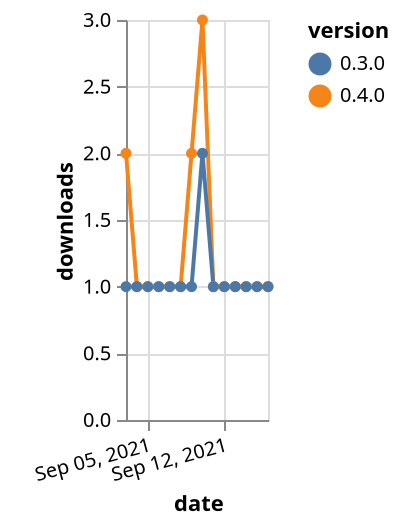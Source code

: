 {"$schema": "https://vega.github.io/schema/vega-lite/v5.json", "description": "A simple bar chart with embedded data.", "data": {"values": [{"date": "2021-09-03", "total": 80, "delta": 2, "version": "0.4.0"}, {"date": "2021-09-04", "total": 81, "delta": 1, "version": "0.4.0"}, {"date": "2021-09-05", "total": 82, "delta": 1, "version": "0.4.0"}, {"date": "2021-09-06", "total": 83, "delta": 1, "version": "0.4.0"}, {"date": "2021-09-07", "total": 84, "delta": 1, "version": "0.4.0"}, {"date": "2021-09-08", "total": 85, "delta": 1, "version": "0.4.0"}, {"date": "2021-09-09", "total": 87, "delta": 2, "version": "0.4.0"}, {"date": "2021-09-10", "total": 90, "delta": 3, "version": "0.4.0"}, {"date": "2021-09-11", "total": 91, "delta": 1, "version": "0.4.0"}, {"date": "2021-09-12", "total": 92, "delta": 1, "version": "0.4.0"}, {"date": "2021-09-13", "total": 93, "delta": 1, "version": "0.4.0"}, {"date": "2021-09-14", "total": 94, "delta": 1, "version": "0.4.0"}, {"date": "2021-09-15", "total": 95, "delta": 1, "version": "0.4.0"}, {"date": "2021-09-16", "total": 96, "delta": 1, "version": "0.4.0"}, {"date": "2021-09-03", "total": 167, "delta": 1, "version": "0.3.0"}, {"date": "2021-09-04", "total": 168, "delta": 1, "version": "0.3.0"}, {"date": "2021-09-05", "total": 169, "delta": 1, "version": "0.3.0"}, {"date": "2021-09-06", "total": 170, "delta": 1, "version": "0.3.0"}, {"date": "2021-09-07", "total": 171, "delta": 1, "version": "0.3.0"}, {"date": "2021-09-08", "total": 172, "delta": 1, "version": "0.3.0"}, {"date": "2021-09-09", "total": 173, "delta": 1, "version": "0.3.0"}, {"date": "2021-09-10", "total": 175, "delta": 2, "version": "0.3.0"}, {"date": "2021-09-11", "total": 176, "delta": 1, "version": "0.3.0"}, {"date": "2021-09-12", "total": 177, "delta": 1, "version": "0.3.0"}, {"date": "2021-09-13", "total": 178, "delta": 1, "version": "0.3.0"}, {"date": "2021-09-14", "total": 179, "delta": 1, "version": "0.3.0"}, {"date": "2021-09-15", "total": 180, "delta": 1, "version": "0.3.0"}, {"date": "2021-09-16", "total": 181, "delta": 1, "version": "0.3.0"}]}, "width": "container", "mark": {"type": "line", "point": {"filled": true}}, "encoding": {"x": {"field": "date", "type": "temporal", "timeUnit": "yearmonthdate", "title": "date", "axis": {"labelAngle": -15}}, "y": {"field": "delta", "type": "quantitative", "title": "downloads"}, "color": {"field": "version", "type": "nominal"}, "tooltip": {"field": "delta"}}}